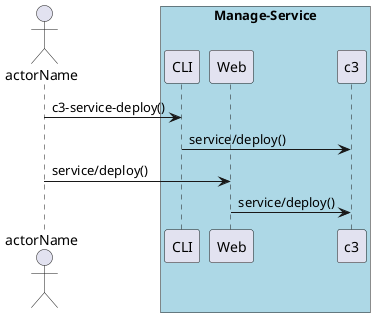 @startuml
Actor "actorName" as A

box "Manage-Service" #lightblue
participant CLI as CLI
participant Web as Web
participant "c3" as S
A -> CLI : c3-service-deploy()
CLI -> S : service/deploy()
A -> Web : service/deploy()
Web -> S : service/deploy()
end box

@enduml

